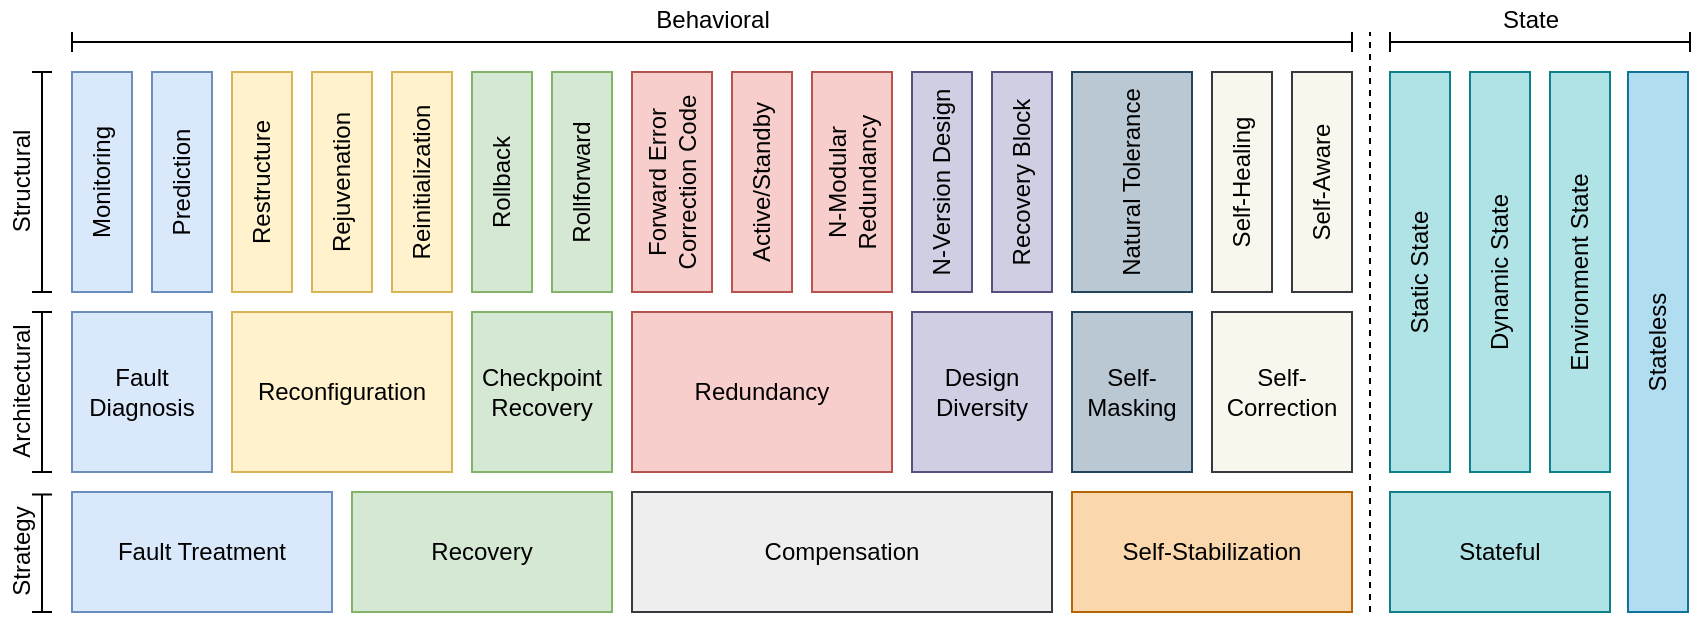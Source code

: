 <mxfile version="12.9.10" type="device"><diagram id="ymPQ5Pt6gvGo7jJloy68" name="Page-1"><mxGraphModel dx="786" dy="442" grid="1" gridSize="10" guides="1" tooltips="1" connect="1" arrows="1" fold="1" page="1" pageScale="1" pageWidth="850" pageHeight="1100" math="0" shadow="0"><root><mxCell id="0"/><mxCell id="1" parent="0"/><mxCell id="RFuVzboh8uYbHj3U0qcL-1" value="Fault Treatment" style="rounded=0;whiteSpace=wrap;html=1;fillColor=#dae8fc;strokeColor=#6c8ebf;" parent="1" vertex="1"><mxGeometry x="40" y="330" width="130" height="60" as="geometry"/></mxCell><mxCell id="RFuVzboh8uYbHj3U0qcL-3" value="Recovery" style="rounded=0;whiteSpace=wrap;html=1;fillColor=#d5e8d4;strokeColor=#82b366;" parent="1" vertex="1"><mxGeometry x="180" y="330" width="130" height="60" as="geometry"/></mxCell><mxCell id="RFuVzboh8uYbHj3U0qcL-4" value="Compensation" style="rounded=0;whiteSpace=wrap;html=1;fillColor=#eeeeee;strokeColor=#36393d;" parent="1" vertex="1"><mxGeometry x="320" y="330" width="210" height="60" as="geometry"/></mxCell><mxCell id="RFuVzboh8uYbHj3U0qcL-6" value="Fault Diagnosis" style="rounded=0;whiteSpace=wrap;html=1;fillColor=#dae8fc;strokeColor=#6c8ebf;" parent="1" vertex="1"><mxGeometry x="40" y="240" width="70" height="80" as="geometry"/></mxCell><mxCell id="RFuVzboh8uYbHj3U0qcL-7" value="Reconfiguration" style="rounded=0;whiteSpace=wrap;html=1;fillColor=#fff2cc;strokeColor=#d6b656;" parent="1" vertex="1"><mxGeometry x="120" y="240" width="110" height="80" as="geometry"/></mxCell><mxCell id="RFuVzboh8uYbHj3U0qcL-8" value="Checkpoint Recovery" style="rounded=0;whiteSpace=wrap;html=1;fillColor=#d5e8d4;strokeColor=#82b366;" parent="1" vertex="1"><mxGeometry x="240" y="240" width="70" height="80" as="geometry"/></mxCell><mxCell id="RFuVzboh8uYbHj3U0qcL-9" value="Redundancy" style="rounded=0;whiteSpace=wrap;html=1;fillColor=#f8cecc;strokeColor=#b85450;" parent="1" vertex="1"><mxGeometry x="320" y="240" width="130" height="80" as="geometry"/></mxCell><mxCell id="RFuVzboh8uYbHj3U0qcL-10" value="Design Diversity" style="rounded=0;whiteSpace=wrap;html=1;fillColor=#d0cee2;strokeColor=#56517e;" parent="1" vertex="1"><mxGeometry x="460" y="240" width="70" height="80" as="geometry"/></mxCell><mxCell id="RFuVzboh8uYbHj3U0qcL-11" value="Monitoring" style="rounded=0;whiteSpace=wrap;html=1;rotation=-90;fillColor=#dae8fc;strokeColor=#6c8ebf;" parent="1" vertex="1"><mxGeometry y="160" width="110" height="30" as="geometry"/></mxCell><mxCell id="RFuVzboh8uYbHj3U0qcL-12" value="Prediction" style="rounded=0;whiteSpace=wrap;html=1;rotation=-90;fillColor=#dae8fc;strokeColor=#6c8ebf;" parent="1" vertex="1"><mxGeometry x="40" y="160" width="110" height="30" as="geometry"/></mxCell><mxCell id="RFuVzboh8uYbHj3U0qcL-13" value="Restructure" style="rounded=0;whiteSpace=wrap;html=1;rotation=-90;fillColor=#fff2cc;strokeColor=#d6b656;" parent="1" vertex="1"><mxGeometry x="80" y="160" width="110" height="30" as="geometry"/></mxCell><mxCell id="RFuVzboh8uYbHj3U0qcL-14" value="Reinitialization" style="rounded=0;whiteSpace=wrap;html=1;rotation=-90;fillColor=#fff2cc;strokeColor=#d6b656;" parent="1" vertex="1"><mxGeometry x="160" y="160" width="110" height="30" as="geometry"/></mxCell><mxCell id="RFuVzboh8uYbHj3U0qcL-15" value="Rejuvenation" style="rounded=0;whiteSpace=wrap;html=1;rotation=-90;fillColor=#fff2cc;strokeColor=#d6b656;" parent="1" vertex="1"><mxGeometry x="120" y="160" width="110" height="30" as="geometry"/></mxCell><mxCell id="RFuVzboh8uYbHj3U0qcL-16" value="Rollback" style="rounded=0;whiteSpace=wrap;html=1;rotation=-90;fillColor=#d5e8d4;strokeColor=#82b366;" parent="1" vertex="1"><mxGeometry x="200" y="160" width="110" height="30" as="geometry"/></mxCell><mxCell id="RFuVzboh8uYbHj3U0qcL-17" value="Rollforward" style="rounded=0;whiteSpace=wrap;html=1;rotation=-90;fillColor=#d5e8d4;strokeColor=#82b366;" parent="1" vertex="1"><mxGeometry x="240" y="160" width="110" height="30" as="geometry"/></mxCell><mxCell id="RFuVzboh8uYbHj3U0qcL-18" value="Forward Error Correction Code" style="rounded=0;whiteSpace=wrap;html=1;rotation=-90;fillColor=#f8cecc;strokeColor=#b85450;" parent="1" vertex="1"><mxGeometry x="285" y="155" width="110" height="40" as="geometry"/></mxCell><mxCell id="RFuVzboh8uYbHj3U0qcL-19" value="N-Modular Redundancy" style="rounded=0;whiteSpace=wrap;html=1;rotation=-90;fillColor=#f8cecc;strokeColor=#b85450;" parent="1" vertex="1"><mxGeometry x="375" y="155" width="110" height="40" as="geometry"/></mxCell><mxCell id="RFuVzboh8uYbHj3U0qcL-20" value="N-Version Design" style="rounded=0;whiteSpace=wrap;html=1;rotation=-90;fillColor=#d0cee2;strokeColor=#56517e;" parent="1" vertex="1"><mxGeometry x="420" y="160" width="110" height="30" as="geometry"/></mxCell><mxCell id="RFuVzboh8uYbHj3U0qcL-21" value="Recovery Block" style="rounded=0;whiteSpace=wrap;html=1;rotation=-90;fillColor=#d0cee2;strokeColor=#56517e;" parent="1" vertex="1"><mxGeometry x="460" y="160" width="110" height="30" as="geometry"/></mxCell><mxCell id="RFuVzboh8uYbHj3U0qcL-33" value="Stateful" style="rounded=0;whiteSpace=wrap;html=1;fillColor=#b0e3e6;strokeColor=#0e8088;" parent="1" vertex="1"><mxGeometry x="699" y="330" width="110" height="60" as="geometry"/></mxCell><mxCell id="RFuVzboh8uYbHj3U0qcL-38" value="" style="endArrow=none;dashed=1;html=1;" parent="1" edge="1"><mxGeometry width="50" height="50" relative="1" as="geometry"><mxPoint x="689" y="390" as="sourcePoint"/><mxPoint x="689" y="100" as="targetPoint"/></mxGeometry></mxCell><mxCell id="RFuVzboh8uYbHj3U0qcL-40" value="" style="shape=crossbar;whiteSpace=wrap;html=1;rounded=1;" parent="1" vertex="1"><mxGeometry x="40" y="100" width="640" height="10" as="geometry"/></mxCell><mxCell id="RFuVzboh8uYbHj3U0qcL-48" value="" style="shape=crossbar;whiteSpace=wrap;html=1;rounded=1;" parent="1" vertex="1"><mxGeometry x="699" y="100" width="150" height="10" as="geometry"/></mxCell><mxCell id="RFuVzboh8uYbHj3U0qcL-49" value="" style="shape=crossbar;whiteSpace=wrap;html=1;rounded=1;rotation=-90;" parent="1" vertex="1"><mxGeometry x="-30" y="170" width="110" height="10" as="geometry"/></mxCell><mxCell id="RFuVzboh8uYbHj3U0qcL-55" value="Strategy" style="text;html=1;align=center;verticalAlign=middle;resizable=0;points=[];autosize=1;rotation=-90;" parent="1" vertex="1"><mxGeometry x="-15" y="350" width="60" height="20" as="geometry"/></mxCell><mxCell id="RFuVzboh8uYbHj3U0qcL-56" value="Architectural" style="text;html=1;align=center;verticalAlign=middle;resizable=0;points=[];autosize=1;rotation=-90;" parent="1" vertex="1"><mxGeometry x="-25" y="270" width="80" height="20" as="geometry"/></mxCell><mxCell id="RFuVzboh8uYbHj3U0qcL-59" value="Structural" style="text;html=1;align=center;verticalAlign=middle;resizable=0;points=[];autosize=1;rotation=-90;" parent="1" vertex="1"><mxGeometry x="-20" y="165" width="70" height="20" as="geometry"/></mxCell><mxCell id="RFuVzboh8uYbHj3U0qcL-67" value="" style="shape=crossbar;whiteSpace=wrap;html=1;rounded=1;rotation=-90;" parent="1" vertex="1"><mxGeometry x="-15" y="275" width="80" height="10" as="geometry"/></mxCell><mxCell id="RFuVzboh8uYbHj3U0qcL-70" value="" style="shape=crossbar;whiteSpace=wrap;html=1;rounded=1;rotation=-90;" parent="1" vertex="1"><mxGeometry x="-4.37" y="355.63" width="58.75" height="10" as="geometry"/></mxCell><mxCell id="RFuVzboh8uYbHj3U0qcL-71" value="Behavioral" style="text;html=1;align=center;verticalAlign=middle;resizable=0;points=[];autosize=1;" parent="1" vertex="1"><mxGeometry x="325" y="84" width="70" height="20" as="geometry"/></mxCell><mxCell id="RFuVzboh8uYbHj3U0qcL-72" value="State" style="text;html=1;align=center;verticalAlign=middle;resizable=0;points=[];autosize=1;" parent="1" vertex="1"><mxGeometry x="749" y="84" width="40" height="20" as="geometry"/></mxCell><mxCell id="RFuVzboh8uYbHj3U0qcL-73" value="Environment&amp;nbsp;State" style="rounded=0;whiteSpace=wrap;html=1;rotation=-90;fillColor=#b0e3e6;strokeColor=#0e8088;" parent="1" vertex="1"><mxGeometry x="694" y="205" width="200" height="30" as="geometry"/></mxCell><mxCell id="RFuVzboh8uYbHj3U0qcL-74" value="Dynamic State" style="rounded=0;whiteSpace=wrap;html=1;rotation=-90;fillColor=#b0e3e6;strokeColor=#0e8088;" parent="1" vertex="1"><mxGeometry x="654" y="205" width="200" height="30" as="geometry"/></mxCell><mxCell id="RFuVzboh8uYbHj3U0qcL-81" value="Static State" style="rounded=0;whiteSpace=wrap;html=1;rotation=-90;fillColor=#b0e3e6;strokeColor=#0e8088;" parent="1" vertex="1"><mxGeometry x="614" y="205" width="200" height="30" as="geometry"/></mxCell><mxCell id="RFuVzboh8uYbHj3U0qcL-82" value="Stateless" style="rounded=0;whiteSpace=wrap;html=1;rotation=-90;fillColor=#b1ddf0;strokeColor=#10739e;" parent="1" vertex="1"><mxGeometry x="698" y="240" width="270" height="30" as="geometry"/></mxCell><mxCell id="NrHpmgahpcNOZkRI6ets-1" value="Self-Stabilization" style="rounded=0;whiteSpace=wrap;html=1;fillColor=#fad7ac;strokeColor=#b46504;" parent="1" vertex="1"><mxGeometry x="540" y="330" width="140" height="60" as="geometry"/></mxCell><mxCell id="NrHpmgahpcNOZkRI6ets-3" value="Self-Masking" style="rounded=0;whiteSpace=wrap;html=1;fillColor=#bac8d3;strokeColor=#23445d;" parent="1" vertex="1"><mxGeometry x="540" y="240" width="60" height="80" as="geometry"/></mxCell><mxCell id="NrHpmgahpcNOZkRI6ets-4" value="Natural Tolerance" style="rounded=0;whiteSpace=wrap;html=1;rotation=-90;fillColor=#bac8d3;strokeColor=#23445d;" parent="1" vertex="1"><mxGeometry x="515" y="145" width="110" height="60" as="geometry"/></mxCell><mxCell id="NrHpmgahpcNOZkRI6ets-5" value="Self-Healing" style="rounded=0;whiteSpace=wrap;html=1;rotation=-90;fillColor=#f9f7ed;strokeColor=#36393d;" parent="1" vertex="1"><mxGeometry x="570" y="160" width="110" height="30" as="geometry"/></mxCell><mxCell id="NrHpmgahpcNOZkRI6ets-6" value="Self-Correction" style="rounded=0;whiteSpace=wrap;html=1;fillColor=#f9f7ed;strokeColor=#36393d;" parent="1" vertex="1"><mxGeometry x="610" y="240" width="70" height="80" as="geometry"/></mxCell><mxCell id="NrHpmgahpcNOZkRI6ets-7" value="Self-Aware" style="rounded=0;whiteSpace=wrap;html=1;rotation=-90;fillColor=#f9f7ed;strokeColor=#36393d;" parent="1" vertex="1"><mxGeometry x="610" y="160" width="110" height="30" as="geometry"/></mxCell><mxCell id="wBQ2Ba01DdMPVXBSM_TH-2" value="Active/Standby" style="rounded=0;whiteSpace=wrap;html=1;rotation=-90;fillColor=#f8cecc;strokeColor=#b85450;" vertex="1" parent="1"><mxGeometry x="330" y="160" width="110" height="30" as="geometry"/></mxCell></root></mxGraphModel></diagram></mxfile>